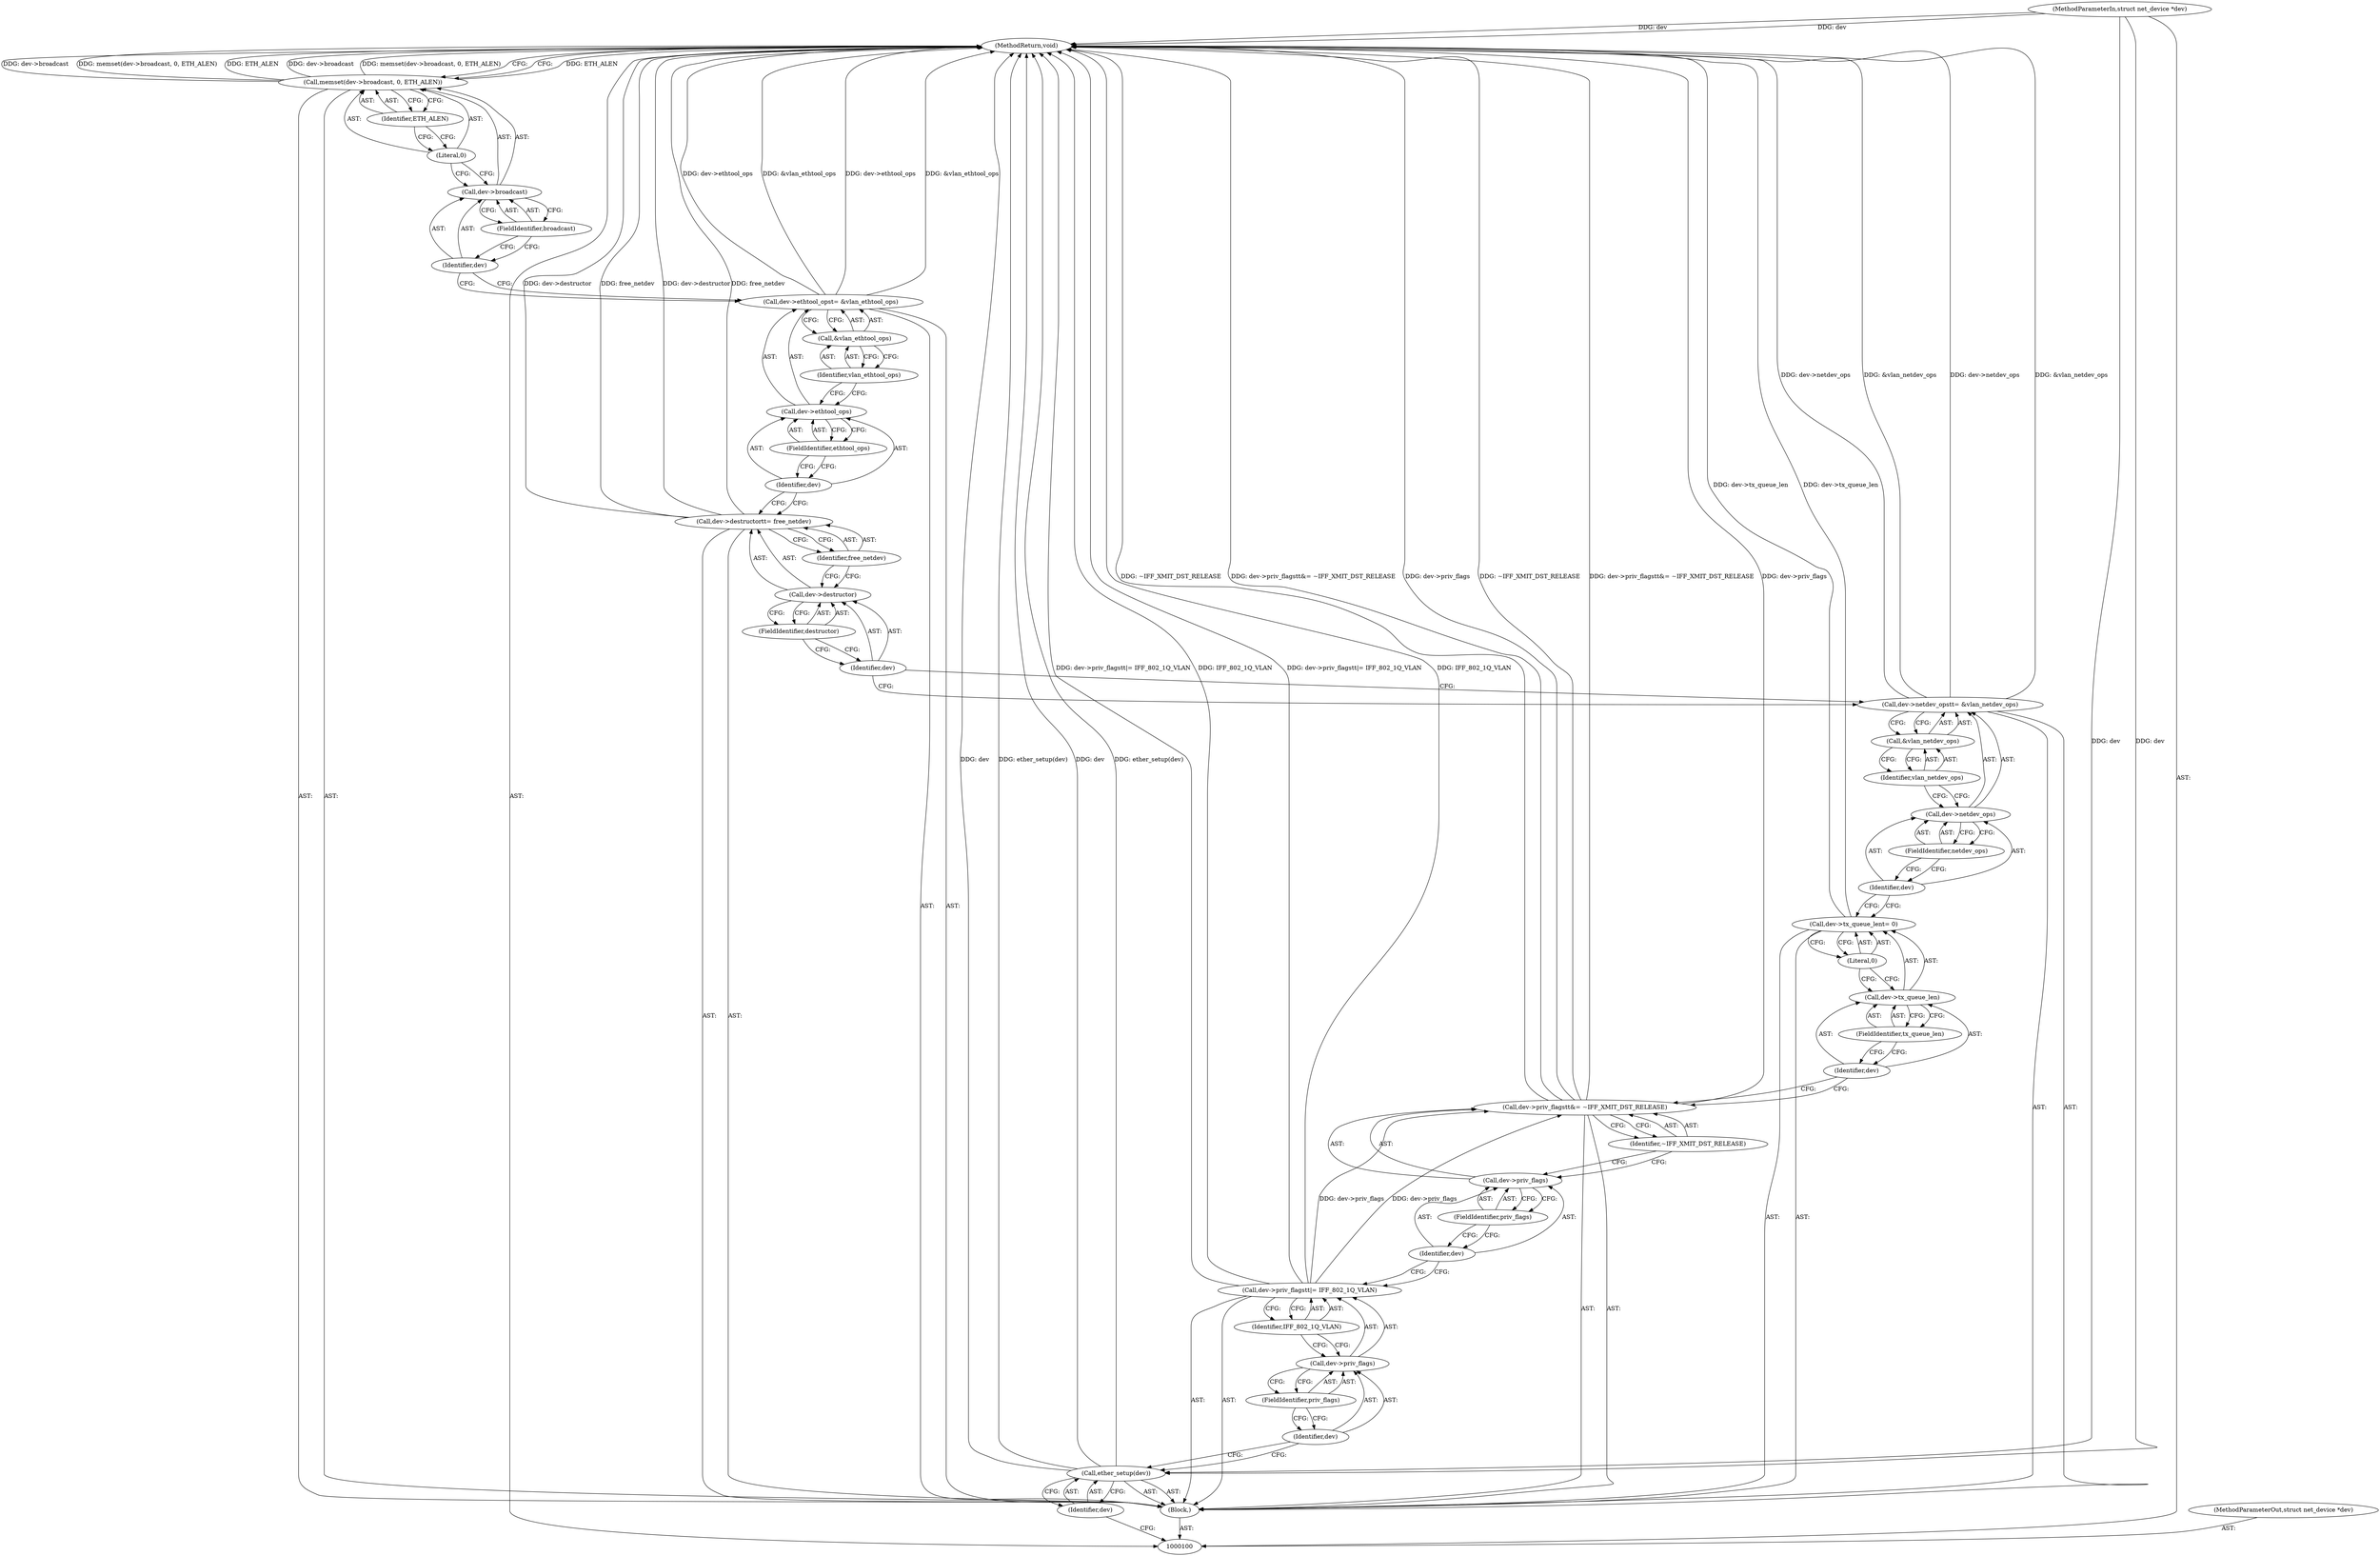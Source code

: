digraph "1_linux_550fd08c2cebad61c548def135f67aba284c6162_10" {
"1000143" [label="(MethodReturn,void)"];
"1000101" [label="(MethodParameterIn,struct net_device *dev)"];
"1000183" [label="(MethodParameterOut,struct net_device *dev)"];
"1000126" [label="(Call,dev->destructor\t\t= free_netdev)"];
"1000127" [label="(Call,dev->destructor)"];
"1000128" [label="(Identifier,dev)"];
"1000130" [label="(Identifier,free_netdev)"];
"1000129" [label="(FieldIdentifier,destructor)"];
"1000131" [label="(Call,dev->ethtool_ops\t= &vlan_ethtool_ops)"];
"1000132" [label="(Call,dev->ethtool_ops)"];
"1000133" [label="(Identifier,dev)"];
"1000135" [label="(Call,&vlan_ethtool_ops)"];
"1000136" [label="(Identifier,vlan_ethtool_ops)"];
"1000134" [label="(FieldIdentifier,ethtool_ops)"];
"1000137" [label="(Call,memset(dev->broadcast, 0, ETH_ALEN))"];
"1000140" [label="(FieldIdentifier,broadcast)"];
"1000141" [label="(Literal,0)"];
"1000142" [label="(Identifier,ETH_ALEN)"];
"1000138" [label="(Call,dev->broadcast)"];
"1000139" [label="(Identifier,dev)"];
"1000102" [label="(Block,)"];
"1000104" [label="(Identifier,dev)"];
"1000103" [label="(Call,ether_setup(dev))"];
"1000105" [label="(Call,dev->priv_flags\t\t|= IFF_802_1Q_VLAN)"];
"1000106" [label="(Call,dev->priv_flags)"];
"1000107" [label="(Identifier,dev)"];
"1000109" [label="(Identifier,IFF_802_1Q_VLAN)"];
"1000108" [label="(FieldIdentifier,priv_flags)"];
"1000110" [label="(Call,dev->priv_flags\t\t&= ~IFF_XMIT_DST_RELEASE)"];
"1000111" [label="(Call,dev->priv_flags)"];
"1000112" [label="(Identifier,dev)"];
"1000114" [label="(Identifier,~IFF_XMIT_DST_RELEASE)"];
"1000113" [label="(FieldIdentifier,priv_flags)"];
"1000115" [label="(Call,dev->tx_queue_len\t= 0)"];
"1000116" [label="(Call,dev->tx_queue_len)"];
"1000117" [label="(Identifier,dev)"];
"1000119" [label="(Literal,0)"];
"1000118" [label="(FieldIdentifier,tx_queue_len)"];
"1000120" [label="(Call,dev->netdev_ops\t\t= &vlan_netdev_ops)"];
"1000121" [label="(Call,dev->netdev_ops)"];
"1000122" [label="(Identifier,dev)"];
"1000124" [label="(Call,&vlan_netdev_ops)"];
"1000125" [label="(Identifier,vlan_netdev_ops)"];
"1000123" [label="(FieldIdentifier,netdev_ops)"];
"1000143" -> "1000100"  [label="AST: "];
"1000143" -> "1000137"  [label="CFG: "];
"1000137" -> "1000143"  [label="DDG: ETH_ALEN"];
"1000137" -> "1000143"  [label="DDG: dev->broadcast"];
"1000137" -> "1000143"  [label="DDG: memset(dev->broadcast, 0, ETH_ALEN)"];
"1000103" -> "1000143"  [label="DDG: dev"];
"1000103" -> "1000143"  [label="DDG: ether_setup(dev)"];
"1000105" -> "1000143"  [label="DDG: dev->priv_flags\t\t|= IFF_802_1Q_VLAN"];
"1000105" -> "1000143"  [label="DDG: IFF_802_1Q_VLAN"];
"1000110" -> "1000143"  [label="DDG: ~IFF_XMIT_DST_RELEASE"];
"1000110" -> "1000143"  [label="DDG: dev->priv_flags\t\t&= ~IFF_XMIT_DST_RELEASE"];
"1000110" -> "1000143"  [label="DDG: dev->priv_flags"];
"1000131" -> "1000143"  [label="DDG: dev->ethtool_ops"];
"1000131" -> "1000143"  [label="DDG: &vlan_ethtool_ops"];
"1000126" -> "1000143"  [label="DDG: dev->destructor"];
"1000126" -> "1000143"  [label="DDG: free_netdev"];
"1000120" -> "1000143"  [label="DDG: dev->netdev_ops"];
"1000120" -> "1000143"  [label="DDG: &vlan_netdev_ops"];
"1000101" -> "1000143"  [label="DDG: dev"];
"1000115" -> "1000143"  [label="DDG: dev->tx_queue_len"];
"1000101" -> "1000100"  [label="AST: "];
"1000101" -> "1000143"  [label="DDG: dev"];
"1000101" -> "1000103"  [label="DDG: dev"];
"1000183" -> "1000100"  [label="AST: "];
"1000126" -> "1000102"  [label="AST: "];
"1000126" -> "1000130"  [label="CFG: "];
"1000127" -> "1000126"  [label="AST: "];
"1000130" -> "1000126"  [label="AST: "];
"1000133" -> "1000126"  [label="CFG: "];
"1000126" -> "1000143"  [label="DDG: dev->destructor"];
"1000126" -> "1000143"  [label="DDG: free_netdev"];
"1000127" -> "1000126"  [label="AST: "];
"1000127" -> "1000129"  [label="CFG: "];
"1000128" -> "1000127"  [label="AST: "];
"1000129" -> "1000127"  [label="AST: "];
"1000130" -> "1000127"  [label="CFG: "];
"1000128" -> "1000127"  [label="AST: "];
"1000128" -> "1000120"  [label="CFG: "];
"1000129" -> "1000128"  [label="CFG: "];
"1000130" -> "1000126"  [label="AST: "];
"1000130" -> "1000127"  [label="CFG: "];
"1000126" -> "1000130"  [label="CFG: "];
"1000129" -> "1000127"  [label="AST: "];
"1000129" -> "1000128"  [label="CFG: "];
"1000127" -> "1000129"  [label="CFG: "];
"1000131" -> "1000102"  [label="AST: "];
"1000131" -> "1000135"  [label="CFG: "];
"1000132" -> "1000131"  [label="AST: "];
"1000135" -> "1000131"  [label="AST: "];
"1000139" -> "1000131"  [label="CFG: "];
"1000131" -> "1000143"  [label="DDG: dev->ethtool_ops"];
"1000131" -> "1000143"  [label="DDG: &vlan_ethtool_ops"];
"1000132" -> "1000131"  [label="AST: "];
"1000132" -> "1000134"  [label="CFG: "];
"1000133" -> "1000132"  [label="AST: "];
"1000134" -> "1000132"  [label="AST: "];
"1000136" -> "1000132"  [label="CFG: "];
"1000133" -> "1000132"  [label="AST: "];
"1000133" -> "1000126"  [label="CFG: "];
"1000134" -> "1000133"  [label="CFG: "];
"1000135" -> "1000131"  [label="AST: "];
"1000135" -> "1000136"  [label="CFG: "];
"1000136" -> "1000135"  [label="AST: "];
"1000131" -> "1000135"  [label="CFG: "];
"1000136" -> "1000135"  [label="AST: "];
"1000136" -> "1000132"  [label="CFG: "];
"1000135" -> "1000136"  [label="CFG: "];
"1000134" -> "1000132"  [label="AST: "];
"1000134" -> "1000133"  [label="CFG: "];
"1000132" -> "1000134"  [label="CFG: "];
"1000137" -> "1000102"  [label="AST: "];
"1000137" -> "1000142"  [label="CFG: "];
"1000138" -> "1000137"  [label="AST: "];
"1000141" -> "1000137"  [label="AST: "];
"1000142" -> "1000137"  [label="AST: "];
"1000143" -> "1000137"  [label="CFG: "];
"1000137" -> "1000143"  [label="DDG: ETH_ALEN"];
"1000137" -> "1000143"  [label="DDG: dev->broadcast"];
"1000137" -> "1000143"  [label="DDG: memset(dev->broadcast, 0, ETH_ALEN)"];
"1000140" -> "1000138"  [label="AST: "];
"1000140" -> "1000139"  [label="CFG: "];
"1000138" -> "1000140"  [label="CFG: "];
"1000141" -> "1000137"  [label="AST: "];
"1000141" -> "1000138"  [label="CFG: "];
"1000142" -> "1000141"  [label="CFG: "];
"1000142" -> "1000137"  [label="AST: "];
"1000142" -> "1000141"  [label="CFG: "];
"1000137" -> "1000142"  [label="CFG: "];
"1000138" -> "1000137"  [label="AST: "];
"1000138" -> "1000140"  [label="CFG: "];
"1000139" -> "1000138"  [label="AST: "];
"1000140" -> "1000138"  [label="AST: "];
"1000141" -> "1000138"  [label="CFG: "];
"1000139" -> "1000138"  [label="AST: "];
"1000139" -> "1000131"  [label="CFG: "];
"1000140" -> "1000139"  [label="CFG: "];
"1000102" -> "1000100"  [label="AST: "];
"1000103" -> "1000102"  [label="AST: "];
"1000105" -> "1000102"  [label="AST: "];
"1000110" -> "1000102"  [label="AST: "];
"1000115" -> "1000102"  [label="AST: "];
"1000120" -> "1000102"  [label="AST: "];
"1000126" -> "1000102"  [label="AST: "];
"1000131" -> "1000102"  [label="AST: "];
"1000137" -> "1000102"  [label="AST: "];
"1000104" -> "1000103"  [label="AST: "];
"1000104" -> "1000100"  [label="CFG: "];
"1000103" -> "1000104"  [label="CFG: "];
"1000103" -> "1000102"  [label="AST: "];
"1000103" -> "1000104"  [label="CFG: "];
"1000104" -> "1000103"  [label="AST: "];
"1000107" -> "1000103"  [label="CFG: "];
"1000103" -> "1000143"  [label="DDG: dev"];
"1000103" -> "1000143"  [label="DDG: ether_setup(dev)"];
"1000101" -> "1000103"  [label="DDG: dev"];
"1000105" -> "1000102"  [label="AST: "];
"1000105" -> "1000109"  [label="CFG: "];
"1000106" -> "1000105"  [label="AST: "];
"1000109" -> "1000105"  [label="AST: "];
"1000112" -> "1000105"  [label="CFG: "];
"1000105" -> "1000143"  [label="DDG: dev->priv_flags\t\t|= IFF_802_1Q_VLAN"];
"1000105" -> "1000143"  [label="DDG: IFF_802_1Q_VLAN"];
"1000105" -> "1000110"  [label="DDG: dev->priv_flags"];
"1000106" -> "1000105"  [label="AST: "];
"1000106" -> "1000108"  [label="CFG: "];
"1000107" -> "1000106"  [label="AST: "];
"1000108" -> "1000106"  [label="AST: "];
"1000109" -> "1000106"  [label="CFG: "];
"1000107" -> "1000106"  [label="AST: "];
"1000107" -> "1000103"  [label="CFG: "];
"1000108" -> "1000107"  [label="CFG: "];
"1000109" -> "1000105"  [label="AST: "];
"1000109" -> "1000106"  [label="CFG: "];
"1000105" -> "1000109"  [label="CFG: "];
"1000108" -> "1000106"  [label="AST: "];
"1000108" -> "1000107"  [label="CFG: "];
"1000106" -> "1000108"  [label="CFG: "];
"1000110" -> "1000102"  [label="AST: "];
"1000110" -> "1000114"  [label="CFG: "];
"1000111" -> "1000110"  [label="AST: "];
"1000114" -> "1000110"  [label="AST: "];
"1000117" -> "1000110"  [label="CFG: "];
"1000110" -> "1000143"  [label="DDG: ~IFF_XMIT_DST_RELEASE"];
"1000110" -> "1000143"  [label="DDG: dev->priv_flags\t\t&= ~IFF_XMIT_DST_RELEASE"];
"1000110" -> "1000143"  [label="DDG: dev->priv_flags"];
"1000105" -> "1000110"  [label="DDG: dev->priv_flags"];
"1000111" -> "1000110"  [label="AST: "];
"1000111" -> "1000113"  [label="CFG: "];
"1000112" -> "1000111"  [label="AST: "];
"1000113" -> "1000111"  [label="AST: "];
"1000114" -> "1000111"  [label="CFG: "];
"1000112" -> "1000111"  [label="AST: "];
"1000112" -> "1000105"  [label="CFG: "];
"1000113" -> "1000112"  [label="CFG: "];
"1000114" -> "1000110"  [label="AST: "];
"1000114" -> "1000111"  [label="CFG: "];
"1000110" -> "1000114"  [label="CFG: "];
"1000113" -> "1000111"  [label="AST: "];
"1000113" -> "1000112"  [label="CFG: "];
"1000111" -> "1000113"  [label="CFG: "];
"1000115" -> "1000102"  [label="AST: "];
"1000115" -> "1000119"  [label="CFG: "];
"1000116" -> "1000115"  [label="AST: "];
"1000119" -> "1000115"  [label="AST: "];
"1000122" -> "1000115"  [label="CFG: "];
"1000115" -> "1000143"  [label="DDG: dev->tx_queue_len"];
"1000116" -> "1000115"  [label="AST: "];
"1000116" -> "1000118"  [label="CFG: "];
"1000117" -> "1000116"  [label="AST: "];
"1000118" -> "1000116"  [label="AST: "];
"1000119" -> "1000116"  [label="CFG: "];
"1000117" -> "1000116"  [label="AST: "];
"1000117" -> "1000110"  [label="CFG: "];
"1000118" -> "1000117"  [label="CFG: "];
"1000119" -> "1000115"  [label="AST: "];
"1000119" -> "1000116"  [label="CFG: "];
"1000115" -> "1000119"  [label="CFG: "];
"1000118" -> "1000116"  [label="AST: "];
"1000118" -> "1000117"  [label="CFG: "];
"1000116" -> "1000118"  [label="CFG: "];
"1000120" -> "1000102"  [label="AST: "];
"1000120" -> "1000124"  [label="CFG: "];
"1000121" -> "1000120"  [label="AST: "];
"1000124" -> "1000120"  [label="AST: "];
"1000128" -> "1000120"  [label="CFG: "];
"1000120" -> "1000143"  [label="DDG: dev->netdev_ops"];
"1000120" -> "1000143"  [label="DDG: &vlan_netdev_ops"];
"1000121" -> "1000120"  [label="AST: "];
"1000121" -> "1000123"  [label="CFG: "];
"1000122" -> "1000121"  [label="AST: "];
"1000123" -> "1000121"  [label="AST: "];
"1000125" -> "1000121"  [label="CFG: "];
"1000122" -> "1000121"  [label="AST: "];
"1000122" -> "1000115"  [label="CFG: "];
"1000123" -> "1000122"  [label="CFG: "];
"1000124" -> "1000120"  [label="AST: "];
"1000124" -> "1000125"  [label="CFG: "];
"1000125" -> "1000124"  [label="AST: "];
"1000120" -> "1000124"  [label="CFG: "];
"1000125" -> "1000124"  [label="AST: "];
"1000125" -> "1000121"  [label="CFG: "];
"1000124" -> "1000125"  [label="CFG: "];
"1000123" -> "1000121"  [label="AST: "];
"1000123" -> "1000122"  [label="CFG: "];
"1000121" -> "1000123"  [label="CFG: "];
}
